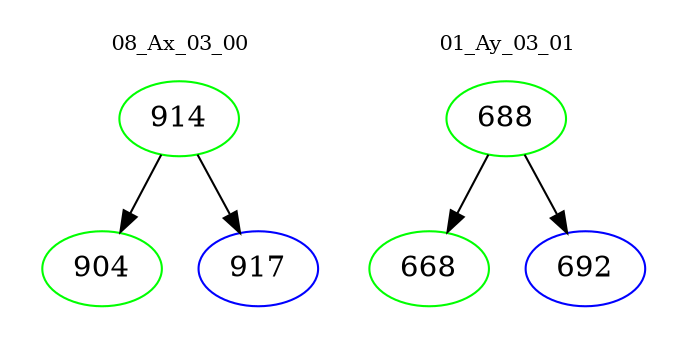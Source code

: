 digraph{
subgraph cluster_0 {
color = white
label = "08_Ax_03_00";
fontsize=10;
T0_914 [label="914", color="green"]
T0_914 -> T0_904 [color="black"]
T0_904 [label="904", color="green"]
T0_914 -> T0_917 [color="black"]
T0_917 [label="917", color="blue"]
}
subgraph cluster_1 {
color = white
label = "01_Ay_03_01";
fontsize=10;
T1_688 [label="688", color="green"]
T1_688 -> T1_668 [color="black"]
T1_668 [label="668", color="green"]
T1_688 -> T1_692 [color="black"]
T1_692 [label="692", color="blue"]
}
}

